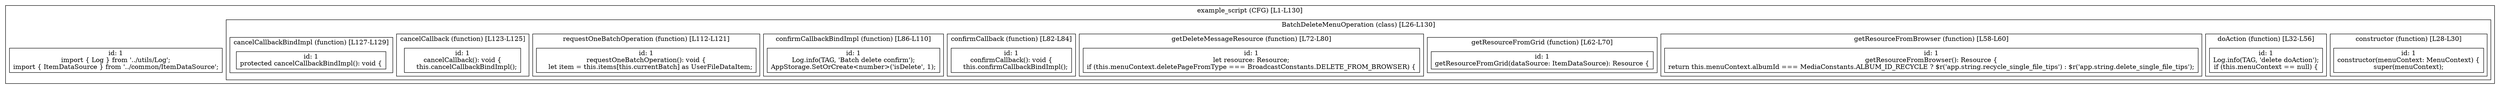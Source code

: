 digraph "28.ts" {
  subgraph "cluster_1" {
    label="example_script (CFG) [L1-L130]";
    node_1_1 [label="id: 1\nimport { Log } from '../utils/Log';
import { ItemDataSource } from '../common/ItemDataSource';", shape=box];
  subgraph "cluster_2" {
    label="BatchDeleteMenuOperation (class) [L26-L130]";
  subgraph "cluster_3" {
    label="constructor (function) [L28-L30]";
    node_3_1 [label="id: 1\nconstructor(menuContext: MenuContext) {
super(menuContext);", shape=box];
  }
  subgraph "cluster_4" {
    label="doAction (function) [L32-L56]";
    node_4_1 [label="id: 1\nLog.info(TAG, 'delete doAction');
if (this.menuContext == null) {", shape=box];
  }
  subgraph "cluster_5" {
    label="getResourceFromBrowser (function) [L58-L60]";
    node_5_1 [label="id: 1\ngetResourceFromBrowser(): Resource {
return this.menuContext.albumId === MediaConstants.ALBUM_ID_RECYCLE ? $r('app.string.recycle_single_file_tips') : $r('app.string.delete_single_file_tips');", shape=box];
  }
  subgraph "cluster_6" {
    label="getResourceFromGrid (function) [L62-L70]";
    node_6_1 [label="id: 1\ngetResourceFromGrid(dataSource: ItemDataSource): Resource {", shape=box];
  }
  subgraph "cluster_7" {
    label="getDeleteMessageResource (function) [L72-L80]";
    node_7_1 [label="id: 1\nlet resource: Resource;
if (this.menuContext.deletePageFromType === BroadcastConstants.DELETE_FROM_BROWSER) {", shape=box];
  }
  subgraph "cluster_8" {
    label="confirmCallback (function) [L82-L84]";
    node_8_1 [label="id: 1\nconfirmCallback(): void {
    this.confirmCallbackBindImpl();", shape=box];
  }
  subgraph "cluster_9" {
    label="confirmCallbackBindImpl (function) [L86-L110]";
    node_9_1 [label="id: 1\nLog.info(TAG, 'Batch delete confirm');
AppStorage.SetOrCreate<number>('isDelete', 1);", shape=box];
  }
  subgraph "cluster_10" {
    label="requestOneBatchOperation (function) [L112-L121]";
    node_10_1 [label="id: 1\nrequestOneBatchOperation(): void {
    let item = this.items[this.currentBatch] as UserFileDataItem;", shape=box];
  }
  subgraph "cluster_11" {
    label="cancelCallback (function) [L123-L125]";
    node_11_1 [label="id: 1\ncancelCallback(): void {
    this.cancelCallbackBindImpl();", shape=box];
  }
  subgraph "cluster_12" {
    label="cancelCallbackBindImpl (function) [L127-L129]";
    node_12_1 [label="id: 1\nprotected cancelCallbackBindImpl(): void {", shape=box];
  }
  }
  }
}